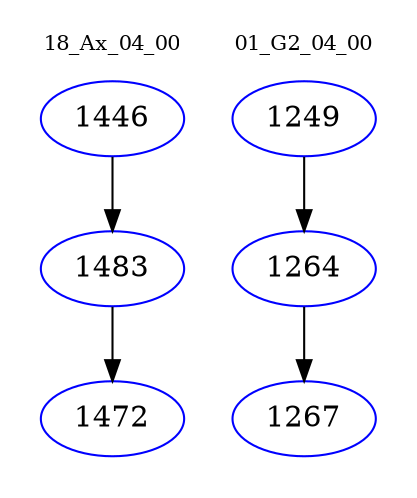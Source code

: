 digraph{
subgraph cluster_0 {
color = white
label = "18_Ax_04_00";
fontsize=10;
T0_1446 [label="1446", color="blue"]
T0_1446 -> T0_1483 [color="black"]
T0_1483 [label="1483", color="blue"]
T0_1483 -> T0_1472 [color="black"]
T0_1472 [label="1472", color="blue"]
}
subgraph cluster_1 {
color = white
label = "01_G2_04_00";
fontsize=10;
T1_1249 [label="1249", color="blue"]
T1_1249 -> T1_1264 [color="black"]
T1_1264 [label="1264", color="blue"]
T1_1264 -> T1_1267 [color="black"]
T1_1267 [label="1267", color="blue"]
}
}
